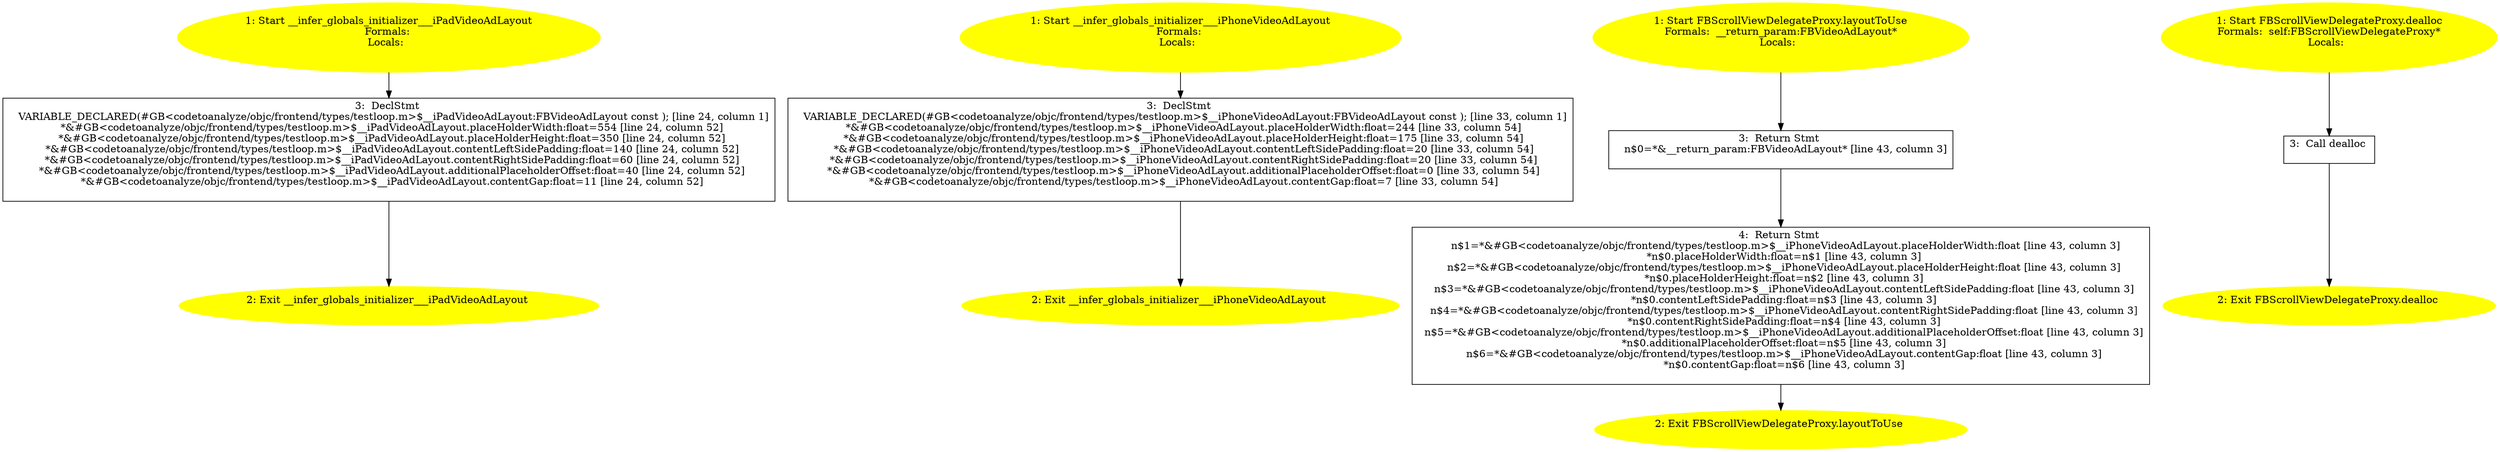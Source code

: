 /* @generated */
digraph cfg {
"__infer_globals_initializer___iPadVideoAdLayout#774934d200ab6ea201ea7444923ebf03.91a439a98050a5c80fe23fc56f573207_1" [label="1: Start __infer_globals_initializer___iPadVideoAdLayout\nFormals: \nLocals:  \n  " color=yellow style=filled]
	

	 "__infer_globals_initializer___iPadVideoAdLayout#774934d200ab6ea201ea7444923ebf03.91a439a98050a5c80fe23fc56f573207_1" -> "__infer_globals_initializer___iPadVideoAdLayout#774934d200ab6ea201ea7444923ebf03.91a439a98050a5c80fe23fc56f573207_3" ;
"__infer_globals_initializer___iPadVideoAdLayout#774934d200ab6ea201ea7444923ebf03.91a439a98050a5c80fe23fc56f573207_2" [label="2: Exit __infer_globals_initializer___iPadVideoAdLayout \n  " color=yellow style=filled]
	

"__infer_globals_initializer___iPadVideoAdLayout#774934d200ab6ea201ea7444923ebf03.91a439a98050a5c80fe23fc56f573207_3" [label="3:  DeclStmt \n   VARIABLE_DECLARED(#GB<codetoanalyze/objc/frontend/types/testloop.m>$__iPadVideoAdLayout:FBVideoAdLayout const ); [line 24, column 1]\n  *&#GB<codetoanalyze/objc/frontend/types/testloop.m>$__iPadVideoAdLayout.placeHolderWidth:float=554 [line 24, column 52]\n  *&#GB<codetoanalyze/objc/frontend/types/testloop.m>$__iPadVideoAdLayout.placeHolderHeight:float=350 [line 24, column 52]\n  *&#GB<codetoanalyze/objc/frontend/types/testloop.m>$__iPadVideoAdLayout.contentLeftSidePadding:float=140 [line 24, column 52]\n  *&#GB<codetoanalyze/objc/frontend/types/testloop.m>$__iPadVideoAdLayout.contentRightSidePadding:float=60 [line 24, column 52]\n  *&#GB<codetoanalyze/objc/frontend/types/testloop.m>$__iPadVideoAdLayout.additionalPlaceholderOffset:float=40 [line 24, column 52]\n  *&#GB<codetoanalyze/objc/frontend/types/testloop.m>$__iPadVideoAdLayout.contentGap:float=11 [line 24, column 52]\n " shape="box"]
	

	 "__infer_globals_initializer___iPadVideoAdLayout#774934d200ab6ea201ea7444923ebf03.91a439a98050a5c80fe23fc56f573207_3" -> "__infer_globals_initializer___iPadVideoAdLayout#774934d200ab6ea201ea7444923ebf03.91a439a98050a5c80fe23fc56f573207_2" ;
"__infer_globals_initializer___iPhoneVideoAdLayout#774934d200ab6ea201ea7444923ebf03.1e6bd750ce4ce65119ad54cee8ee01a8_1" [label="1: Start __infer_globals_initializer___iPhoneVideoAdLayout\nFormals: \nLocals:  \n  " color=yellow style=filled]
	

	 "__infer_globals_initializer___iPhoneVideoAdLayout#774934d200ab6ea201ea7444923ebf03.1e6bd750ce4ce65119ad54cee8ee01a8_1" -> "__infer_globals_initializer___iPhoneVideoAdLayout#774934d200ab6ea201ea7444923ebf03.1e6bd750ce4ce65119ad54cee8ee01a8_3" ;
"__infer_globals_initializer___iPhoneVideoAdLayout#774934d200ab6ea201ea7444923ebf03.1e6bd750ce4ce65119ad54cee8ee01a8_2" [label="2: Exit __infer_globals_initializer___iPhoneVideoAdLayout \n  " color=yellow style=filled]
	

"__infer_globals_initializer___iPhoneVideoAdLayout#774934d200ab6ea201ea7444923ebf03.1e6bd750ce4ce65119ad54cee8ee01a8_3" [label="3:  DeclStmt \n   VARIABLE_DECLARED(#GB<codetoanalyze/objc/frontend/types/testloop.m>$__iPhoneVideoAdLayout:FBVideoAdLayout const ); [line 33, column 1]\n  *&#GB<codetoanalyze/objc/frontend/types/testloop.m>$__iPhoneVideoAdLayout.placeHolderWidth:float=244 [line 33, column 54]\n  *&#GB<codetoanalyze/objc/frontend/types/testloop.m>$__iPhoneVideoAdLayout.placeHolderHeight:float=175 [line 33, column 54]\n  *&#GB<codetoanalyze/objc/frontend/types/testloop.m>$__iPhoneVideoAdLayout.contentLeftSidePadding:float=20 [line 33, column 54]\n  *&#GB<codetoanalyze/objc/frontend/types/testloop.m>$__iPhoneVideoAdLayout.contentRightSidePadding:float=20 [line 33, column 54]\n  *&#GB<codetoanalyze/objc/frontend/types/testloop.m>$__iPhoneVideoAdLayout.additionalPlaceholderOffset:float=0 [line 33, column 54]\n  *&#GB<codetoanalyze/objc/frontend/types/testloop.m>$__iPhoneVideoAdLayout.contentGap:float=7 [line 33, column 54]\n " shape="box"]
	

	 "__infer_globals_initializer___iPhoneVideoAdLayout#774934d200ab6ea201ea7444923ebf03.1e6bd750ce4ce65119ad54cee8ee01a8_3" -> "__infer_globals_initializer___iPhoneVideoAdLayout#774934d200ab6ea201ea7444923ebf03.1e6bd750ce4ce65119ad54cee8ee01a8_2" ;
"layoutToUse#FBScrollViewDelegateProxy(struct FBVideoAdLayout)#class.c0c71b15760b8f43ca05dc598adc586c_1" [label="1: Start FBScrollViewDelegateProxy.layoutToUse\nFormals:  __return_param:FBVideoAdLayout*\nLocals:  \n  " color=yellow style=filled]
	

	 "layoutToUse#FBScrollViewDelegateProxy(struct FBVideoAdLayout)#class.c0c71b15760b8f43ca05dc598adc586c_1" -> "layoutToUse#FBScrollViewDelegateProxy(struct FBVideoAdLayout)#class.c0c71b15760b8f43ca05dc598adc586c_3" ;
"layoutToUse#FBScrollViewDelegateProxy(struct FBVideoAdLayout)#class.c0c71b15760b8f43ca05dc598adc586c_2" [label="2: Exit FBScrollViewDelegateProxy.layoutToUse \n  " color=yellow style=filled]
	

"layoutToUse#FBScrollViewDelegateProxy(struct FBVideoAdLayout)#class.c0c71b15760b8f43ca05dc598adc586c_3" [label="3:  Return Stmt \n   n$0=*&__return_param:FBVideoAdLayout* [line 43, column 3]\n " shape="box"]
	

	 "layoutToUse#FBScrollViewDelegateProxy(struct FBVideoAdLayout)#class.c0c71b15760b8f43ca05dc598adc586c_3" -> "layoutToUse#FBScrollViewDelegateProxy(struct FBVideoAdLayout)#class.c0c71b15760b8f43ca05dc598adc586c_4" ;
"layoutToUse#FBScrollViewDelegateProxy(struct FBVideoAdLayout)#class.c0c71b15760b8f43ca05dc598adc586c_4" [label="4:  Return Stmt \n   n$1=*&#GB<codetoanalyze/objc/frontend/types/testloop.m>$__iPhoneVideoAdLayout.placeHolderWidth:float [line 43, column 3]\n  *n$0.placeHolderWidth:float=n$1 [line 43, column 3]\n  n$2=*&#GB<codetoanalyze/objc/frontend/types/testloop.m>$__iPhoneVideoAdLayout.placeHolderHeight:float [line 43, column 3]\n  *n$0.placeHolderHeight:float=n$2 [line 43, column 3]\n  n$3=*&#GB<codetoanalyze/objc/frontend/types/testloop.m>$__iPhoneVideoAdLayout.contentLeftSidePadding:float [line 43, column 3]\n  *n$0.contentLeftSidePadding:float=n$3 [line 43, column 3]\n  n$4=*&#GB<codetoanalyze/objc/frontend/types/testloop.m>$__iPhoneVideoAdLayout.contentRightSidePadding:float [line 43, column 3]\n  *n$0.contentRightSidePadding:float=n$4 [line 43, column 3]\n  n$5=*&#GB<codetoanalyze/objc/frontend/types/testloop.m>$__iPhoneVideoAdLayout.additionalPlaceholderOffset:float [line 43, column 3]\n  *n$0.additionalPlaceholderOffset:float=n$5 [line 43, column 3]\n  n$6=*&#GB<codetoanalyze/objc/frontend/types/testloop.m>$__iPhoneVideoAdLayout.contentGap:float [line 43, column 3]\n  *n$0.contentGap:float=n$6 [line 43, column 3]\n " shape="box"]
	

	 "layoutToUse#FBScrollViewDelegateProxy(struct FBVideoAdLayout)#class.c0c71b15760b8f43ca05dc598adc586c_4" -> "layoutToUse#FBScrollViewDelegateProxy(struct FBVideoAdLayout)#class.c0c71b15760b8f43ca05dc598adc586c_2" ;
"dealloc#FBScrollViewDelegateProxy#instance.be70c6b49a0df60d48868e383f3399dc_1" [label="1: Start FBScrollViewDelegateProxy.dealloc\nFormals:  self:FBScrollViewDelegateProxy*\nLocals:  \n  " color=yellow style=filled]
	

	 "dealloc#FBScrollViewDelegateProxy#instance.be70c6b49a0df60d48868e383f3399dc_1" -> "dealloc#FBScrollViewDelegateProxy#instance.be70c6b49a0df60d48868e383f3399dc_3" ;
"dealloc#FBScrollViewDelegateProxy#instance.be70c6b49a0df60d48868e383f3399dc_2" [label="2: Exit FBScrollViewDelegateProxy.dealloc \n  " color=yellow style=filled]
	

"dealloc#FBScrollViewDelegateProxy#instance.be70c6b49a0df60d48868e383f3399dc_3" [label="3:  Call dealloc \n  " shape="box"]
	

	 "dealloc#FBScrollViewDelegateProxy#instance.be70c6b49a0df60d48868e383f3399dc_3" -> "dealloc#FBScrollViewDelegateProxy#instance.be70c6b49a0df60d48868e383f3399dc_2" ;
}
